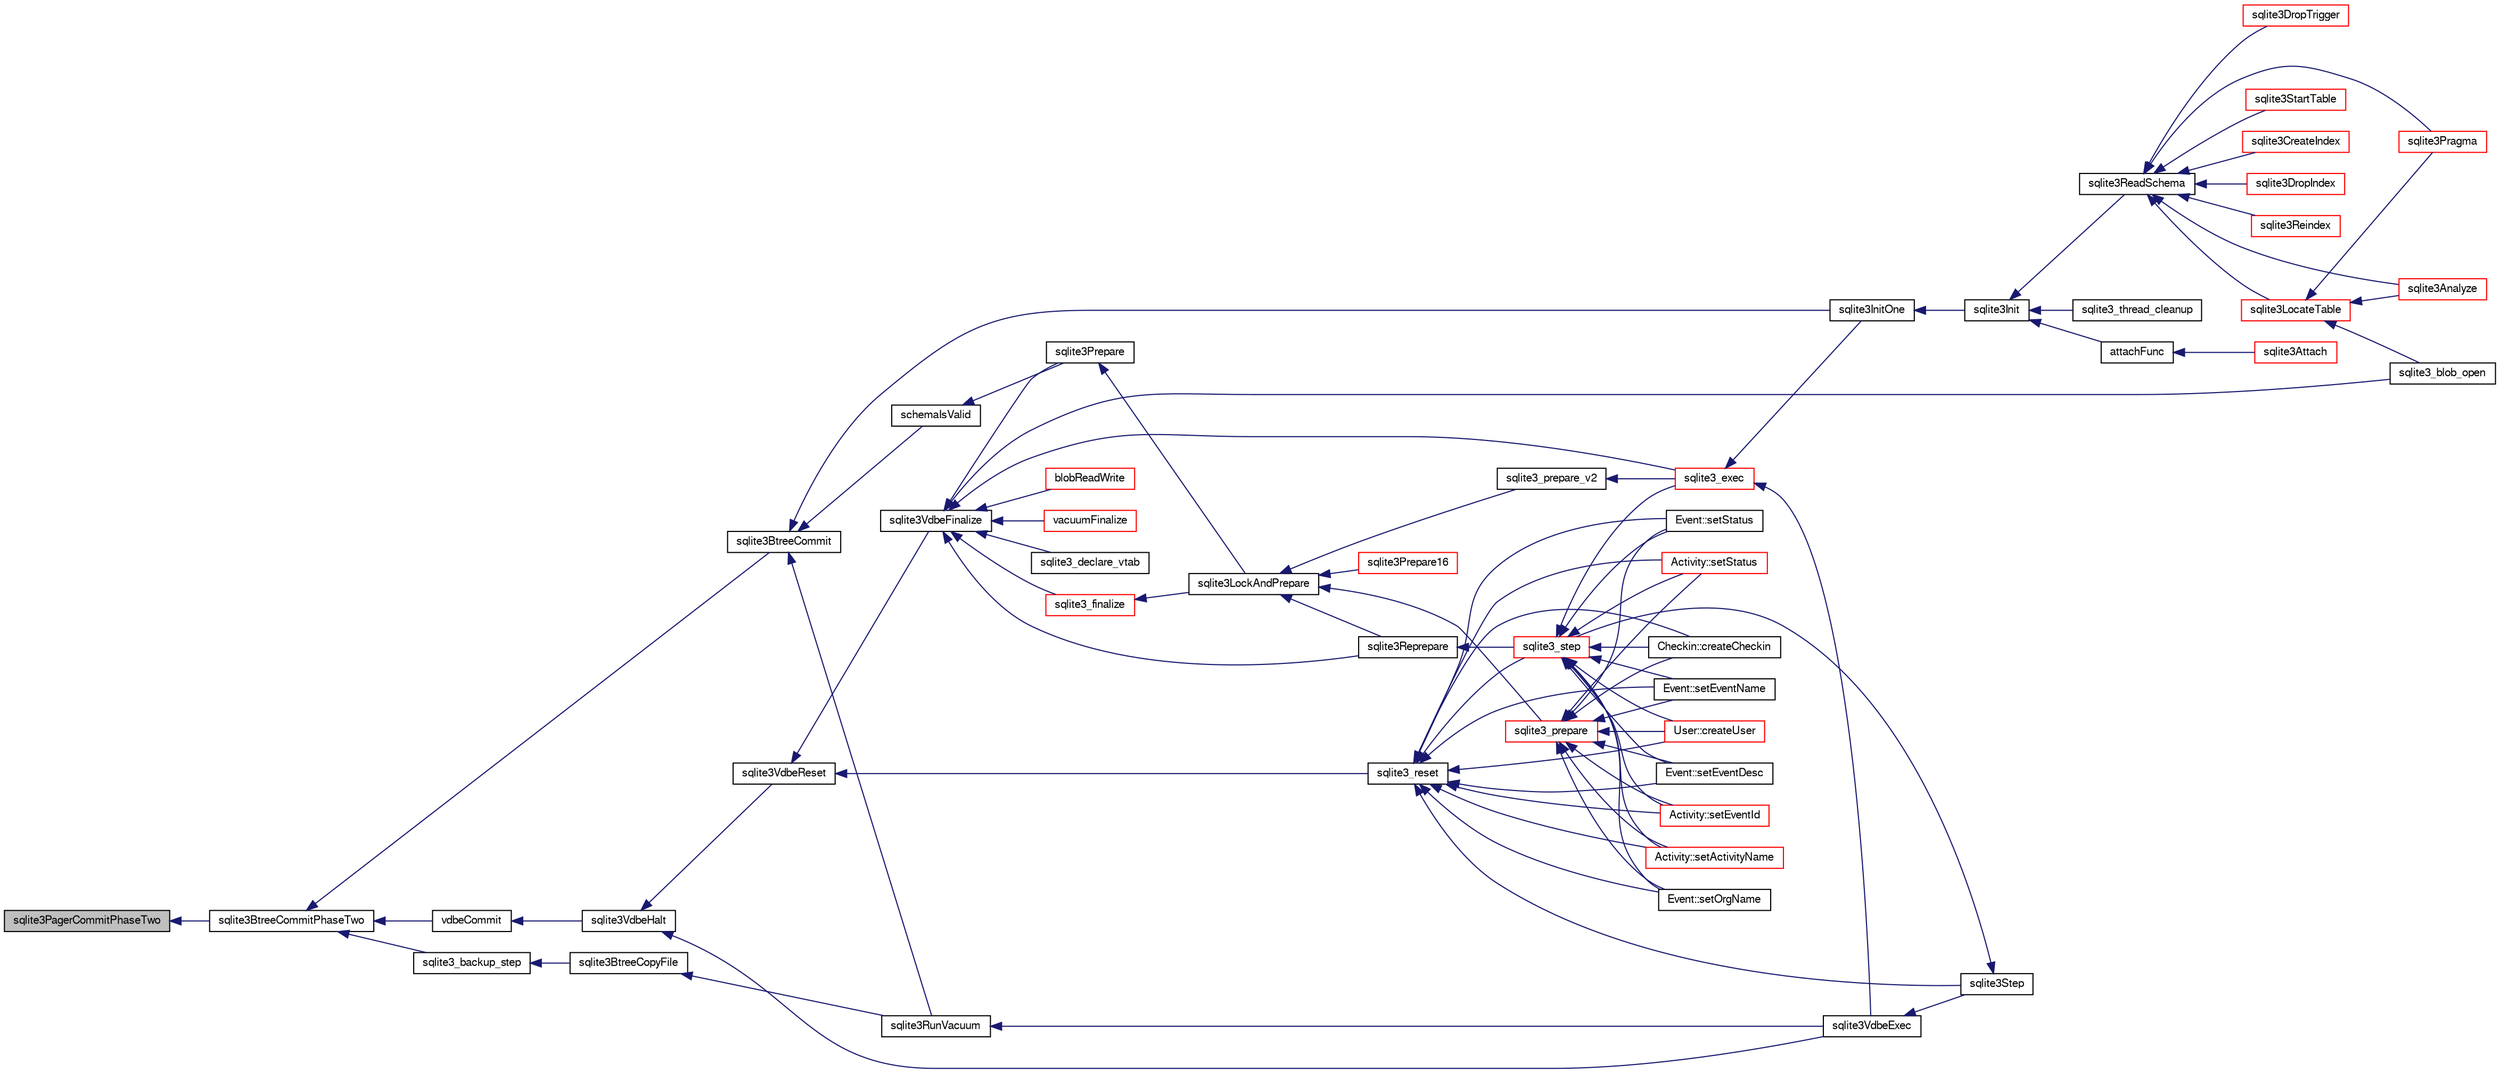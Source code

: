 digraph "sqlite3PagerCommitPhaseTwo"
{
  edge [fontname="FreeSans",fontsize="10",labelfontname="FreeSans",labelfontsize="10"];
  node [fontname="FreeSans",fontsize="10",shape=record];
  rankdir="LR";
  Node627026 [label="sqlite3PagerCommitPhaseTwo",height=0.2,width=0.4,color="black", fillcolor="grey75", style="filled", fontcolor="black"];
  Node627026 -> Node627027 [dir="back",color="midnightblue",fontsize="10",style="solid",fontname="FreeSans"];
  Node627027 [label="sqlite3BtreeCommitPhaseTwo",height=0.2,width=0.4,color="black", fillcolor="white", style="filled",URL="$sqlite3_8c.html#a84764f43cb4ca50bcac1fc674e8d6dd9"];
  Node627027 -> Node627028 [dir="back",color="midnightblue",fontsize="10",style="solid",fontname="FreeSans"];
  Node627028 [label="sqlite3BtreeCommit",height=0.2,width=0.4,color="black", fillcolor="white", style="filled",URL="$sqlite3_8c.html#a8e56ab314556935f9f73080147d26419"];
  Node627028 -> Node627029 [dir="back",color="midnightblue",fontsize="10",style="solid",fontname="FreeSans"];
  Node627029 [label="sqlite3InitOne",height=0.2,width=0.4,color="black", fillcolor="white", style="filled",URL="$sqlite3_8c.html#ac4318b25df65269906b0379251fe9b85"];
  Node627029 -> Node627030 [dir="back",color="midnightblue",fontsize="10",style="solid",fontname="FreeSans"];
  Node627030 [label="sqlite3Init",height=0.2,width=0.4,color="black", fillcolor="white", style="filled",URL="$sqlite3_8c.html#aed74e3dc765631a833f522f425ff5a48"];
  Node627030 -> Node627031 [dir="back",color="midnightblue",fontsize="10",style="solid",fontname="FreeSans"];
  Node627031 [label="attachFunc",height=0.2,width=0.4,color="black", fillcolor="white", style="filled",URL="$sqlite3_8c.html#a69cb751a7da501b9a0aa37e0d7c3eaf7"];
  Node627031 -> Node627032 [dir="back",color="midnightblue",fontsize="10",style="solid",fontname="FreeSans"];
  Node627032 [label="sqlite3Attach",height=0.2,width=0.4,color="red", fillcolor="white", style="filled",URL="$sqlite3_8c.html#ae0907fe0b43cc1b4c7e6a16213e8546f"];
  Node627030 -> Node627035 [dir="back",color="midnightblue",fontsize="10",style="solid",fontname="FreeSans"];
  Node627035 [label="sqlite3ReadSchema",height=0.2,width=0.4,color="black", fillcolor="white", style="filled",URL="$sqlite3_8c.html#ac41a97f30334f7d35b2b5713097eca90"];
  Node627035 -> Node627036 [dir="back",color="midnightblue",fontsize="10",style="solid",fontname="FreeSans"];
  Node627036 [label="sqlite3Analyze",height=0.2,width=0.4,color="red", fillcolor="white", style="filled",URL="$sqlite3_8c.html#ac696deb1ccaae3fa855cfbd0bfd4d048"];
  Node627035 -> Node627037 [dir="back",color="midnightblue",fontsize="10",style="solid",fontname="FreeSans"];
  Node627037 [label="sqlite3LocateTable",height=0.2,width=0.4,color="red", fillcolor="white", style="filled",URL="$sqlite3_8c.html#adfeea5b18971250d4ff7f5a44e134d75"];
  Node627037 -> Node627038 [dir="back",color="midnightblue",fontsize="10",style="solid",fontname="FreeSans"];
  Node627038 [label="sqlite3_blob_open",height=0.2,width=0.4,color="black", fillcolor="white", style="filled",URL="$sqlite3_8h.html#adb8ad839a5bdd62a43785132bc7dd518"];
  Node627037 -> Node627036 [dir="back",color="midnightblue",fontsize="10",style="solid",fontname="FreeSans"];
  Node627037 -> Node627082 [dir="back",color="midnightblue",fontsize="10",style="solid",fontname="FreeSans"];
  Node627082 [label="sqlite3Pragma",height=0.2,width=0.4,color="red", fillcolor="white", style="filled",URL="$sqlite3_8c.html#a111391370f58f8e6a6eca51fd34d62ed"];
  Node627035 -> Node627126 [dir="back",color="midnightblue",fontsize="10",style="solid",fontname="FreeSans"];
  Node627126 [label="sqlite3StartTable",height=0.2,width=0.4,color="red", fillcolor="white", style="filled",URL="$sqlite3_8c.html#af49b4395f39d9078a0dda2484c183012"];
  Node627035 -> Node627043 [dir="back",color="midnightblue",fontsize="10",style="solid",fontname="FreeSans"];
  Node627043 [label="sqlite3CreateIndex",height=0.2,width=0.4,color="red", fillcolor="white", style="filled",URL="$sqlite3_8c.html#a8dbe5e590ab6c58a8c45f34f7c81e825"];
  Node627035 -> Node627128 [dir="back",color="midnightblue",fontsize="10",style="solid",fontname="FreeSans"];
  Node627128 [label="sqlite3DropIndex",height=0.2,width=0.4,color="red", fillcolor="white", style="filled",URL="$sqlite3_8c.html#a3ffd2536f34a0cf6d427710b06b71e83"];
  Node627035 -> Node627096 [dir="back",color="midnightblue",fontsize="10",style="solid",fontname="FreeSans"];
  Node627096 [label="sqlite3Reindex",height=0.2,width=0.4,color="red", fillcolor="white", style="filled",URL="$sqlite3_8c.html#abd189e31189391e1ef114b413ff4abbf"];
  Node627035 -> Node627082 [dir="back",color="midnightblue",fontsize="10",style="solid",fontname="FreeSans"];
  Node627035 -> Node627129 [dir="back",color="midnightblue",fontsize="10",style="solid",fontname="FreeSans"];
  Node627129 [label="sqlite3DropTrigger",height=0.2,width=0.4,color="red", fillcolor="white", style="filled",URL="$sqlite3_8c.html#affdf1dd65e331b06feaef6ff8636305f"];
  Node627030 -> Node627130 [dir="back",color="midnightblue",fontsize="10",style="solid",fontname="FreeSans"];
  Node627130 [label="sqlite3_thread_cleanup",height=0.2,width=0.4,color="black", fillcolor="white", style="filled",URL="$sqlite3_8h.html#a34980c829db84f02e1a1599063469f06"];
  Node627028 -> Node627131 [dir="back",color="midnightblue",fontsize="10",style="solid",fontname="FreeSans"];
  Node627131 [label="schemaIsValid",height=0.2,width=0.4,color="black", fillcolor="white", style="filled",URL="$sqlite3_8c.html#a7c466fe28e7ca6f46b8bf72c46d9738d"];
  Node627131 -> Node627132 [dir="back",color="midnightblue",fontsize="10",style="solid",fontname="FreeSans"];
  Node627132 [label="sqlite3Prepare",height=0.2,width=0.4,color="black", fillcolor="white", style="filled",URL="$sqlite3_8c.html#acb25890858d0bf4b12eb7aae569f0c7b"];
  Node627132 -> Node627133 [dir="back",color="midnightblue",fontsize="10",style="solid",fontname="FreeSans"];
  Node627133 [label="sqlite3LockAndPrepare",height=0.2,width=0.4,color="black", fillcolor="white", style="filled",URL="$sqlite3_8c.html#a5db1ec5589aa2b02c6d979211a8789bd"];
  Node627133 -> Node627134 [dir="back",color="midnightblue",fontsize="10",style="solid",fontname="FreeSans"];
  Node627134 [label="sqlite3Reprepare",height=0.2,width=0.4,color="black", fillcolor="white", style="filled",URL="$sqlite3_8c.html#a7e2f7299cc947d07e782f6ac561fa937"];
  Node627134 -> Node627135 [dir="back",color="midnightblue",fontsize="10",style="solid",fontname="FreeSans"];
  Node627135 [label="sqlite3_step",height=0.2,width=0.4,color="red", fillcolor="white", style="filled",URL="$sqlite3_8h.html#ac1e491ce36b7471eb28387f7d3c74334"];
  Node627135 -> Node627141 [dir="back",color="midnightblue",fontsize="10",style="solid",fontname="FreeSans"];
  Node627141 [label="Activity::setEventId",height=0.2,width=0.4,color="red", fillcolor="white", style="filled",URL="$classActivity.html#adb1d0fd0d08f473e068f0a4086bfa9ca"];
  Node627135 -> Node627142 [dir="back",color="midnightblue",fontsize="10",style="solid",fontname="FreeSans"];
  Node627142 [label="Activity::setActivityName",height=0.2,width=0.4,color="red", fillcolor="white", style="filled",URL="$classActivity.html#a62dc3737b33915a36086f9dd26d16a81"];
  Node627135 -> Node627143 [dir="back",color="midnightblue",fontsize="10",style="solid",fontname="FreeSans"];
  Node627143 [label="Activity::setStatus",height=0.2,width=0.4,color="red", fillcolor="white", style="filled",URL="$classActivity.html#af618135a7738f4d2a7ee147a8ef912ea"];
  Node627135 -> Node627144 [dir="back",color="midnightblue",fontsize="10",style="solid",fontname="FreeSans"];
  Node627144 [label="Checkin::createCheckin",height=0.2,width=0.4,color="black", fillcolor="white", style="filled",URL="$classCheckin.html#a4e40acdf7fff0e607f6de4f24f3a163c"];
  Node627135 -> Node627150 [dir="back",color="midnightblue",fontsize="10",style="solid",fontname="FreeSans"];
  Node627150 [label="Event::setEventName",height=0.2,width=0.4,color="black", fillcolor="white", style="filled",URL="$classEvent.html#a10596b6ca077df05184e30d62b08729d"];
  Node627135 -> Node627151 [dir="back",color="midnightblue",fontsize="10",style="solid",fontname="FreeSans"];
  Node627151 [label="Event::setEventDesc",height=0.2,width=0.4,color="black", fillcolor="white", style="filled",URL="$classEvent.html#ae36b8377dcae792f1c5c4726024c981b"];
  Node627135 -> Node627152 [dir="back",color="midnightblue",fontsize="10",style="solid",fontname="FreeSans"];
  Node627152 [label="Event::setOrgName",height=0.2,width=0.4,color="black", fillcolor="white", style="filled",URL="$classEvent.html#a19aac0f776bd764563a54977656cf680"];
  Node627135 -> Node627153 [dir="back",color="midnightblue",fontsize="10",style="solid",fontname="FreeSans"];
  Node627153 [label="Event::setStatus",height=0.2,width=0.4,color="black", fillcolor="white", style="filled",URL="$classEvent.html#ab0a6b9285af0f4172eb841e2b80f8972"];
  Node627135 -> Node627242 [dir="back",color="midnightblue",fontsize="10",style="solid",fontname="FreeSans"];
  Node627242 [label="sqlite3_exec",height=0.2,width=0.4,color="red", fillcolor="white", style="filled",URL="$sqlite3_8h.html#a97487ec8150e0bcc8fa392ab8f0e24db"];
  Node627242 -> Node627158 [dir="back",color="midnightblue",fontsize="10",style="solid",fontname="FreeSans"];
  Node627158 [label="sqlite3VdbeExec",height=0.2,width=0.4,color="black", fillcolor="white", style="filled",URL="$sqlite3_8c.html#a8ce40a614bdc56719c4d642b1e4dfb21"];
  Node627158 -> Node627159 [dir="back",color="midnightblue",fontsize="10",style="solid",fontname="FreeSans"];
  Node627159 [label="sqlite3Step",height=0.2,width=0.4,color="black", fillcolor="white", style="filled",URL="$sqlite3_8c.html#a3f2872e873e2758a4beedad1d5113554"];
  Node627159 -> Node627135 [dir="back",color="midnightblue",fontsize="10",style="solid",fontname="FreeSans"];
  Node627242 -> Node627029 [dir="back",color="midnightblue",fontsize="10",style="solid",fontname="FreeSans"];
  Node627135 -> Node627248 [dir="back",color="midnightblue",fontsize="10",style="solid",fontname="FreeSans"];
  Node627248 [label="User::createUser",height=0.2,width=0.4,color="red", fillcolor="white", style="filled",URL="$classUser.html#a22ed673939e8cc0a136130b809bba513"];
  Node627133 -> Node627285 [dir="back",color="midnightblue",fontsize="10",style="solid",fontname="FreeSans"];
  Node627285 [label="sqlite3_prepare",height=0.2,width=0.4,color="red", fillcolor="white", style="filled",URL="$sqlite3_8h.html#a8c39e7b9dbeff01f0a399b46d4b29f1c"];
  Node627285 -> Node627141 [dir="back",color="midnightblue",fontsize="10",style="solid",fontname="FreeSans"];
  Node627285 -> Node627142 [dir="back",color="midnightblue",fontsize="10",style="solid",fontname="FreeSans"];
  Node627285 -> Node627143 [dir="back",color="midnightblue",fontsize="10",style="solid",fontname="FreeSans"];
  Node627285 -> Node627144 [dir="back",color="midnightblue",fontsize="10",style="solid",fontname="FreeSans"];
  Node627285 -> Node627150 [dir="back",color="midnightblue",fontsize="10",style="solid",fontname="FreeSans"];
  Node627285 -> Node627151 [dir="back",color="midnightblue",fontsize="10",style="solid",fontname="FreeSans"];
  Node627285 -> Node627152 [dir="back",color="midnightblue",fontsize="10",style="solid",fontname="FreeSans"];
  Node627285 -> Node627153 [dir="back",color="midnightblue",fontsize="10",style="solid",fontname="FreeSans"];
  Node627285 -> Node627248 [dir="back",color="midnightblue",fontsize="10",style="solid",fontname="FreeSans"];
  Node627133 -> Node627286 [dir="back",color="midnightblue",fontsize="10",style="solid",fontname="FreeSans"];
  Node627286 [label="sqlite3_prepare_v2",height=0.2,width=0.4,color="black", fillcolor="white", style="filled",URL="$sqlite3_8h.html#a85d4203bb54c984c5325c2f5b3664985"];
  Node627286 -> Node627242 [dir="back",color="midnightblue",fontsize="10",style="solid",fontname="FreeSans"];
  Node627133 -> Node627287 [dir="back",color="midnightblue",fontsize="10",style="solid",fontname="FreeSans"];
  Node627287 [label="sqlite3Prepare16",height=0.2,width=0.4,color="red", fillcolor="white", style="filled",URL="$sqlite3_8c.html#a5842e6724b91885125f83c438da1f15b"];
  Node627028 -> Node627228 [dir="back",color="midnightblue",fontsize="10",style="solid",fontname="FreeSans"];
  Node627228 [label="sqlite3RunVacuum",height=0.2,width=0.4,color="black", fillcolor="white", style="filled",URL="$sqlite3_8c.html#a5e83ddc7b3e7e8e79ad5d1fc92de1d2f"];
  Node627228 -> Node627158 [dir="back",color="midnightblue",fontsize="10",style="solid",fontname="FreeSans"];
  Node627027 -> Node627226 [dir="back",color="midnightblue",fontsize="10",style="solid",fontname="FreeSans"];
  Node627226 [label="sqlite3_backup_step",height=0.2,width=0.4,color="black", fillcolor="white", style="filled",URL="$sqlite3_8h.html#a1699b75e98d082eebc465a9e64c35269"];
  Node627226 -> Node627227 [dir="back",color="midnightblue",fontsize="10",style="solid",fontname="FreeSans"];
  Node627227 [label="sqlite3BtreeCopyFile",height=0.2,width=0.4,color="black", fillcolor="white", style="filled",URL="$sqlite3_8c.html#a4d9e19a79f0d5c1dfcef0bd137ae83f9"];
  Node627227 -> Node627228 [dir="back",color="midnightblue",fontsize="10",style="solid",fontname="FreeSans"];
  Node627027 -> Node627290 [dir="back",color="midnightblue",fontsize="10",style="solid",fontname="FreeSans"];
  Node627290 [label="vdbeCommit",height=0.2,width=0.4,color="black", fillcolor="white", style="filled",URL="$sqlite3_8c.html#a5d7f1e0625451b987728f600cfe1b92d"];
  Node627290 -> Node627233 [dir="back",color="midnightblue",fontsize="10",style="solid",fontname="FreeSans"];
  Node627233 [label="sqlite3VdbeHalt",height=0.2,width=0.4,color="black", fillcolor="white", style="filled",URL="$sqlite3_8c.html#a8d1d99703d999190fbc35ecc981cb709"];
  Node627233 -> Node627234 [dir="back",color="midnightblue",fontsize="10",style="solid",fontname="FreeSans"];
  Node627234 [label="sqlite3VdbeReset",height=0.2,width=0.4,color="black", fillcolor="white", style="filled",URL="$sqlite3_8c.html#a315a913742f7267f90d46d41446353b1"];
  Node627234 -> Node627235 [dir="back",color="midnightblue",fontsize="10",style="solid",fontname="FreeSans"];
  Node627235 [label="sqlite3VdbeFinalize",height=0.2,width=0.4,color="black", fillcolor="white", style="filled",URL="$sqlite3_8c.html#af81e0c8d03b71610d3a826469f67bbd4"];
  Node627235 -> Node627236 [dir="back",color="midnightblue",fontsize="10",style="solid",fontname="FreeSans"];
  Node627236 [label="sqlite3_finalize",height=0.2,width=0.4,color="red", fillcolor="white", style="filled",URL="$sqlite3_8h.html#a801195c0f771d40bb4be1e40f3b88945"];
  Node627236 -> Node627133 [dir="back",color="midnightblue",fontsize="10",style="solid",fontname="FreeSans"];
  Node627235 -> Node627038 [dir="back",color="midnightblue",fontsize="10",style="solid",fontname="FreeSans"];
  Node627235 -> Node627239 [dir="back",color="midnightblue",fontsize="10",style="solid",fontname="FreeSans"];
  Node627239 [label="blobReadWrite",height=0.2,width=0.4,color="red", fillcolor="white", style="filled",URL="$sqlite3_8c.html#a6c1d57e4337ee1b8655215c06dea4046"];
  Node627235 -> Node627242 [dir="back",color="midnightblue",fontsize="10",style="solid",fontname="FreeSans"];
  Node627235 -> Node627132 [dir="back",color="midnightblue",fontsize="10",style="solid",fontname="FreeSans"];
  Node627235 -> Node627134 [dir="back",color="midnightblue",fontsize="10",style="solid",fontname="FreeSans"];
  Node627235 -> Node627244 [dir="back",color="midnightblue",fontsize="10",style="solid",fontname="FreeSans"];
  Node627244 [label="vacuumFinalize",height=0.2,width=0.4,color="red", fillcolor="white", style="filled",URL="$sqlite3_8c.html#a632db76c46aca8f067d585295d2ada31"];
  Node627235 -> Node627212 [dir="back",color="midnightblue",fontsize="10",style="solid",fontname="FreeSans"];
  Node627212 [label="sqlite3_declare_vtab",height=0.2,width=0.4,color="black", fillcolor="white", style="filled",URL="$sqlite3_8h.html#a65393c41da76ae1470a7c7f4b4aca600"];
  Node627234 -> Node627247 [dir="back",color="midnightblue",fontsize="10",style="solid",fontname="FreeSans"];
  Node627247 [label="sqlite3_reset",height=0.2,width=0.4,color="black", fillcolor="white", style="filled",URL="$sqlite3_8h.html#a758efebc2e95694959ab0e74b397984c"];
  Node627247 -> Node627141 [dir="back",color="midnightblue",fontsize="10",style="solid",fontname="FreeSans"];
  Node627247 -> Node627142 [dir="back",color="midnightblue",fontsize="10",style="solid",fontname="FreeSans"];
  Node627247 -> Node627143 [dir="back",color="midnightblue",fontsize="10",style="solid",fontname="FreeSans"];
  Node627247 -> Node627144 [dir="back",color="midnightblue",fontsize="10",style="solid",fontname="FreeSans"];
  Node627247 -> Node627150 [dir="back",color="midnightblue",fontsize="10",style="solid",fontname="FreeSans"];
  Node627247 -> Node627151 [dir="back",color="midnightblue",fontsize="10",style="solid",fontname="FreeSans"];
  Node627247 -> Node627152 [dir="back",color="midnightblue",fontsize="10",style="solid",fontname="FreeSans"];
  Node627247 -> Node627153 [dir="back",color="midnightblue",fontsize="10",style="solid",fontname="FreeSans"];
  Node627247 -> Node627159 [dir="back",color="midnightblue",fontsize="10",style="solid",fontname="FreeSans"];
  Node627247 -> Node627135 [dir="back",color="midnightblue",fontsize="10",style="solid",fontname="FreeSans"];
  Node627247 -> Node627248 [dir="back",color="midnightblue",fontsize="10",style="solid",fontname="FreeSans"];
  Node627233 -> Node627158 [dir="back",color="midnightblue",fontsize="10",style="solid",fontname="FreeSans"];
}
